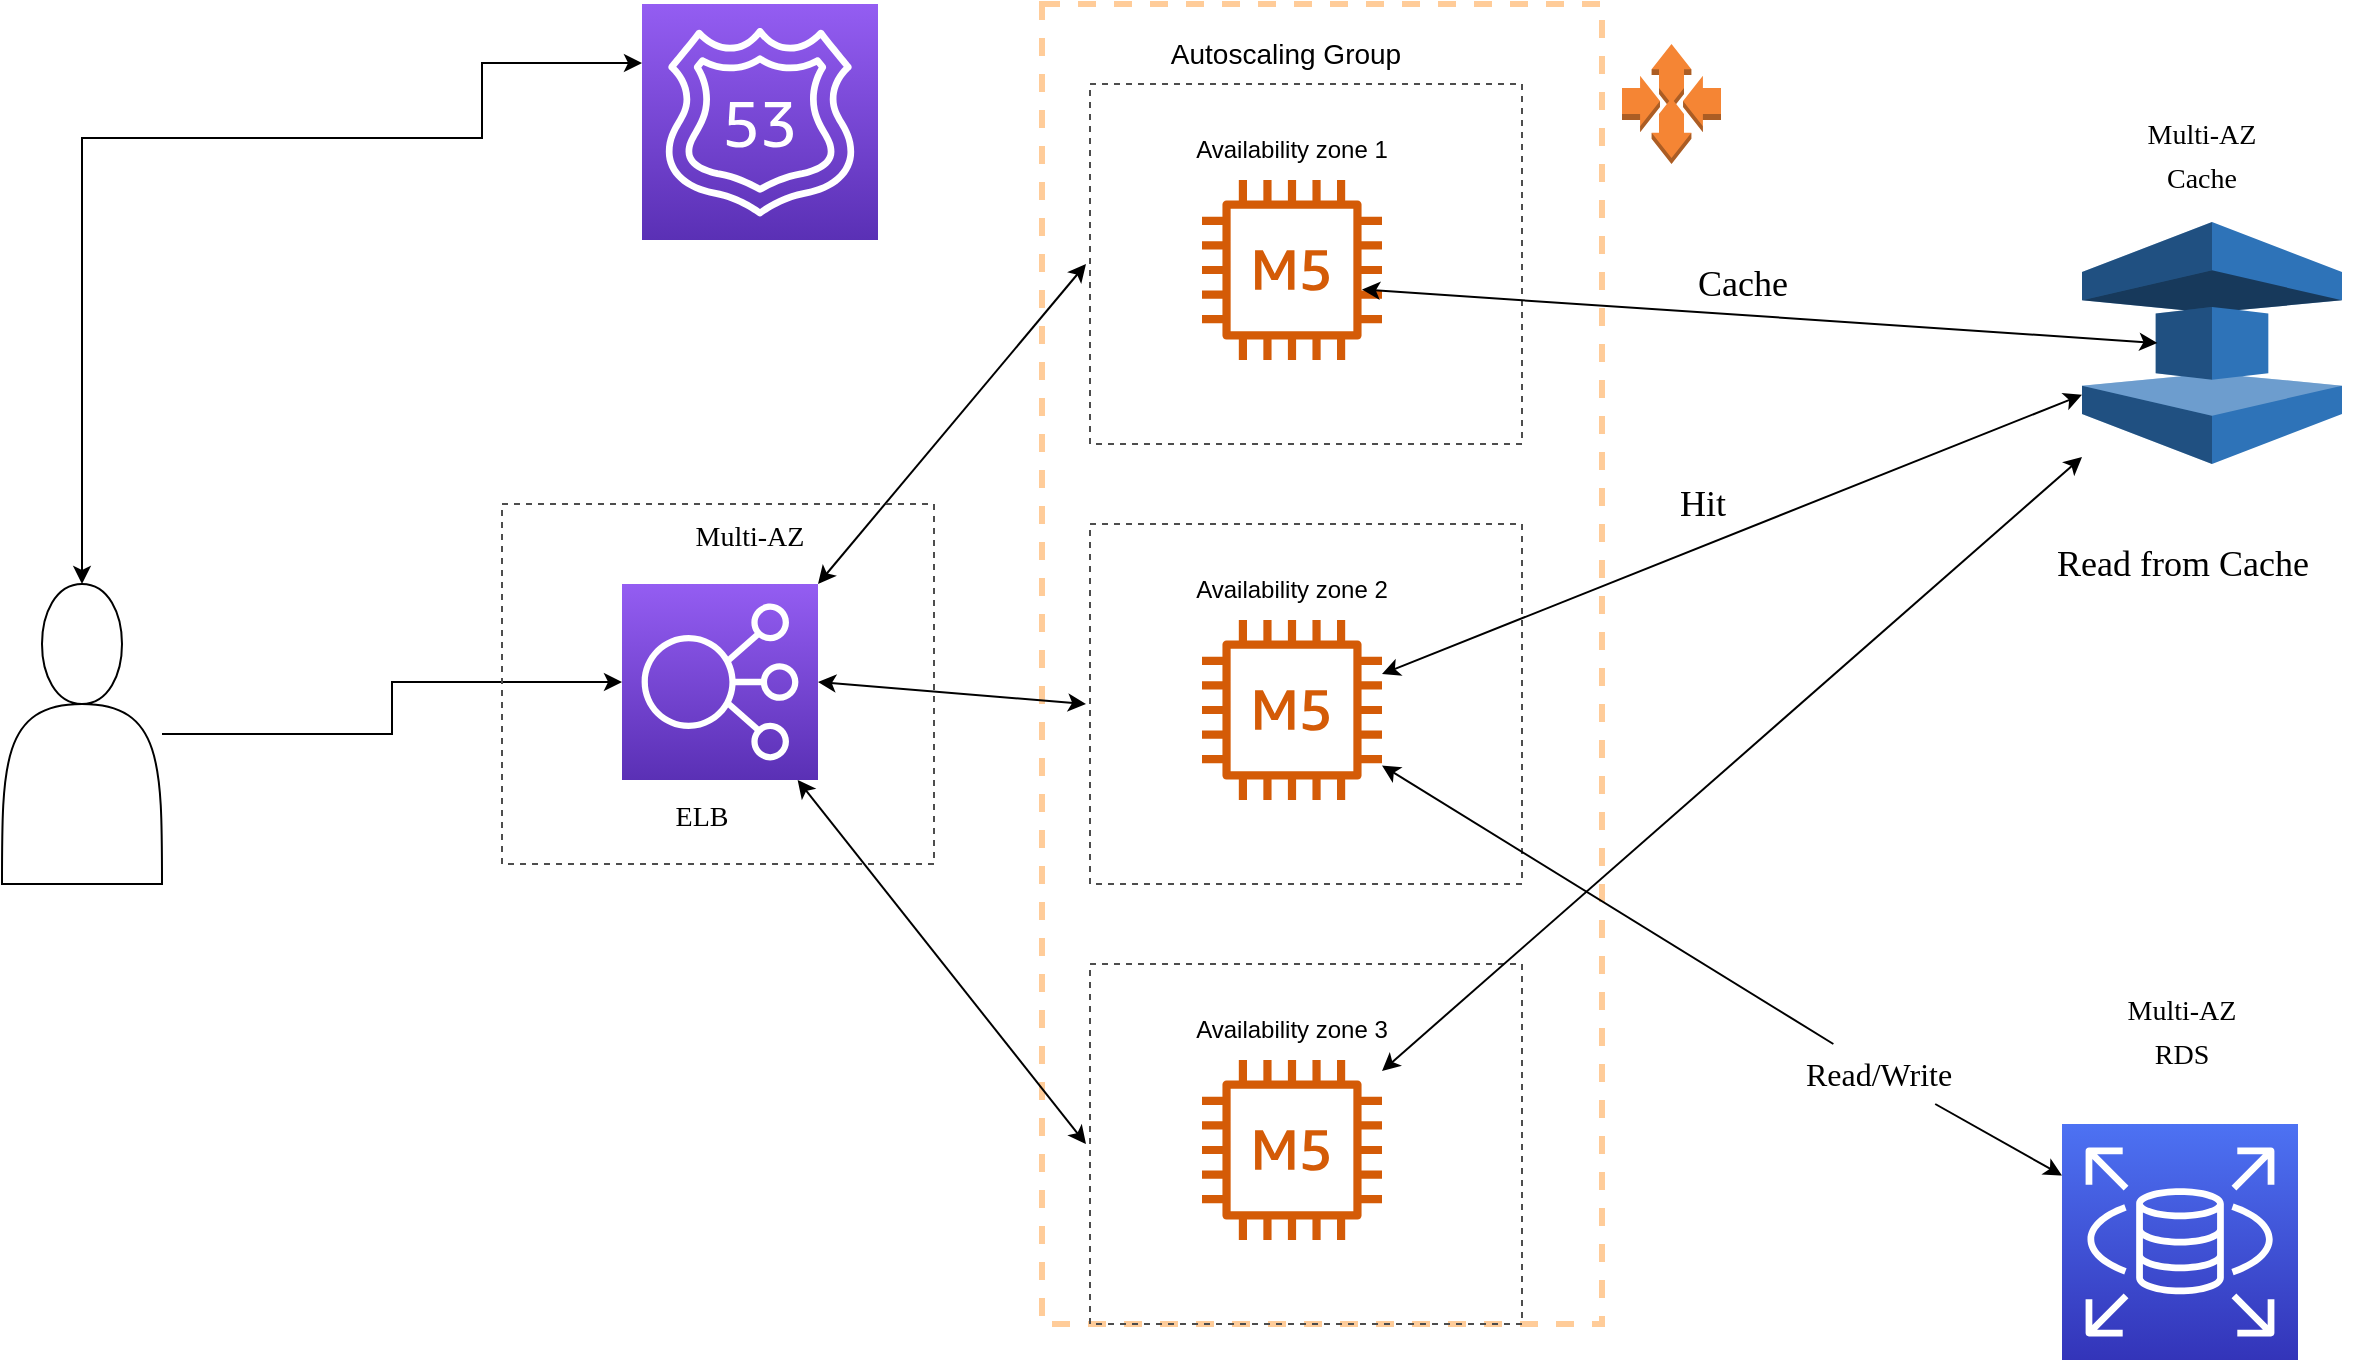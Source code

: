 <mxfile version="20.3.0" type="github">
  <diagram id="b_qfECKMN81AFjUQcwBE" name="Page-1">
    <mxGraphModel dx="2929" dy="1351" grid="1" gridSize="10" guides="1" tooltips="1" connect="1" arrows="1" fold="1" page="1" pageScale="1" pageWidth="827" pageHeight="1169" math="0" shadow="0">
      <root>
        <mxCell id="0" />
        <mxCell id="1" parent="0" />
        <mxCell id="_7zmqFTzkSrf0MBWX1QP-40" value="" style="rounded=0;whiteSpace=wrap;html=1;shadow=0;dashed=1;fillStyle=auto;strokeColor=#FFCC99;strokeWidth=3;fillColor=none;gradientColor=none;perimeterSpacing=3;" vertex="1" parent="1">
          <mxGeometry x="410" y="130" width="280" height="660" as="geometry" />
        </mxCell>
        <mxCell id="_7zmqFTzkSrf0MBWX1QP-34" value="" style="rounded=0;whiteSpace=wrap;html=1;shadow=0;dashed=1;fillStyle=auto;strokeColor=#4D4D4D;strokeWidth=1;fillColor=none;gradientColor=none;perimeterSpacing=2;" vertex="1" parent="1">
          <mxGeometry x="434" y="390" width="216" height="180" as="geometry" />
        </mxCell>
        <mxCell id="_7zmqFTzkSrf0MBWX1QP-1" value="" style="sketch=0;points=[[0,0,0],[0.25,0,0],[0.5,0,0],[0.75,0,0],[1,0,0],[0,1,0],[0.25,1,0],[0.5,1,0],[0.75,1,0],[1,1,0],[0,0.25,0],[0,0.5,0],[0,0.75,0],[1,0.25,0],[1,0.5,0],[1,0.75,0]];outlineConnect=0;fontColor=#232F3E;gradientColor=#945DF2;gradientDirection=north;fillColor=#5A30B5;strokeColor=#ffffff;dashed=0;verticalLabelPosition=bottom;verticalAlign=top;align=center;html=1;fontSize=12;fontStyle=0;aspect=fixed;shape=mxgraph.aws4.resourceIcon;resIcon=mxgraph.aws4.elastic_load_balancing;" vertex="1" parent="1">
          <mxGeometry x="200" y="420" width="98" height="98" as="geometry" />
        </mxCell>
        <mxCell id="_7zmqFTzkSrf0MBWX1QP-47" value="" style="edgeStyle=orthogonalEdgeStyle;rounded=0;orthogonalLoop=1;jettySize=auto;html=1;fontSize=10;" edge="1" parent="1" source="_7zmqFTzkSrf0MBWX1QP-2" target="_7zmqFTzkSrf0MBWX1QP-1">
          <mxGeometry relative="1" as="geometry" />
        </mxCell>
        <mxCell id="_7zmqFTzkSrf0MBWX1QP-2" value="" style="shape=actor;whiteSpace=wrap;html=1;" vertex="1" parent="1">
          <mxGeometry x="-110" y="420" width="80" height="150" as="geometry" />
        </mxCell>
        <mxCell id="_7zmqFTzkSrf0MBWX1QP-3" value="" style="sketch=0;points=[[0,0,0],[0.25,0,0],[0.5,0,0],[0.75,0,0],[1,0,0],[0,1,0],[0.25,1,0],[0.5,1,0],[0.75,1,0],[1,1,0],[0,0.25,0],[0,0.5,0],[0,0.75,0],[1,0.25,0],[1,0.5,0],[1,0.75,0]];outlineConnect=0;fontColor=#232F3E;gradientColor=#945DF2;gradientDirection=north;fillColor=#5A30B5;strokeColor=#ffffff;dashed=0;verticalLabelPosition=bottom;verticalAlign=top;align=center;html=1;fontSize=12;fontStyle=0;aspect=fixed;shape=mxgraph.aws4.resourceIcon;resIcon=mxgraph.aws4.route_53;" vertex="1" parent="1">
          <mxGeometry x="210" y="130" width="118" height="118" as="geometry" />
        </mxCell>
        <mxCell id="_7zmqFTzkSrf0MBWX1QP-25" value="" style="endArrow=classic;startArrow=classic;html=1;rounded=0;exitX=0.5;exitY=0;exitDx=0;exitDy=0;entryX=0;entryY=0.25;entryDx=0;entryDy=0;entryPerimeter=0;edgeStyle=orthogonalEdgeStyle;" edge="1" parent="1" source="_7zmqFTzkSrf0MBWX1QP-2" target="_7zmqFTzkSrf0MBWX1QP-3">
          <mxGeometry width="50" height="50" relative="1" as="geometry">
            <mxPoint x="400" y="370" as="sourcePoint" />
            <mxPoint x="450" y="320" as="targetPoint" />
            <Array as="points">
              <mxPoint x="130" y="197" />
            </Array>
          </mxGeometry>
        </mxCell>
        <mxCell id="_7zmqFTzkSrf0MBWX1QP-32" value="" style="sketch=0;outlineConnect=0;fontColor=#232F3E;gradientColor=none;fillColor=#D45B07;strokeColor=none;dashed=0;verticalLabelPosition=bottom;verticalAlign=top;align=center;html=1;fontSize=12;fontStyle=0;aspect=fixed;pointerEvents=1;shape=mxgraph.aws4.m5_instance;rounded=0;shadow=0;fillStyle=auto;strokeWidth=2;" vertex="1" parent="1">
          <mxGeometry x="490" y="438" width="90" height="90" as="geometry" />
        </mxCell>
        <mxCell id="_7zmqFTzkSrf0MBWX1QP-36" value="" style="endArrow=classic;startArrow=classic;html=1;rounded=0;entryX=0;entryY=0.5;entryDx=0;entryDy=0;exitX=1;exitY=0.5;exitDx=0;exitDy=0;exitPerimeter=0;" edge="1" parent="1" source="_7zmqFTzkSrf0MBWX1QP-1" target="_7zmqFTzkSrf0MBWX1QP-34">
          <mxGeometry width="50" height="50" relative="1" as="geometry">
            <mxPoint x="338" y="380" as="sourcePoint" />
            <mxPoint x="388" y="330" as="targetPoint" />
          </mxGeometry>
        </mxCell>
        <mxCell id="_7zmqFTzkSrf0MBWX1QP-38" value="" style="endArrow=classic;startArrow=classic;html=1;rounded=0;entryX=0;entryY=0.5;entryDx=0;entryDy=0;exitX=1;exitY=0;exitDx=0;exitDy=0;exitPerimeter=0;" edge="1" parent="1" source="_7zmqFTzkSrf0MBWX1QP-1" target="_7zmqFTzkSrf0MBWX1QP-48">
          <mxGeometry width="50" height="50" relative="1" as="geometry">
            <mxPoint x="338" y="428" as="sourcePoint" />
            <mxPoint x="428" y="300" as="targetPoint" />
          </mxGeometry>
        </mxCell>
        <mxCell id="_7zmqFTzkSrf0MBWX1QP-41" value="&lt;font style=&quot;font-size: 14px;&quot;&gt;Autoscaling Group&lt;/font&gt;" style="text;html=1;strokeColor=none;fillColor=none;align=center;verticalAlign=middle;whiteSpace=wrap;rounded=0;shadow=0;dashed=1;fillStyle=auto;strokeWidth=4;" vertex="1" parent="1">
          <mxGeometry x="470.75" y="140" width="122" height="30" as="geometry" />
        </mxCell>
        <mxCell id="_7zmqFTzkSrf0MBWX1QP-46" value="&lt;font style=&quot;font-size: 12px;&quot;&gt;Availability zone 2&lt;/font&gt;" style="text;html=1;strokeColor=none;fillColor=none;align=center;verticalAlign=middle;whiteSpace=wrap;rounded=0;shadow=0;dashed=1;fillStyle=auto;strokeWidth=4;" vertex="1" parent="1">
          <mxGeometry x="477.25" y="408" width="115.5" height="30" as="geometry" />
        </mxCell>
        <mxCell id="_7zmqFTzkSrf0MBWX1QP-48" value="" style="rounded=0;whiteSpace=wrap;html=1;shadow=0;dashed=1;fillStyle=auto;strokeColor=#4D4D4D;strokeWidth=1;fillColor=none;gradientColor=none;perimeterSpacing=2;" vertex="1" parent="1">
          <mxGeometry x="434" y="170" width="216" height="180" as="geometry" />
        </mxCell>
        <mxCell id="_7zmqFTzkSrf0MBWX1QP-49" value="" style="sketch=0;outlineConnect=0;fontColor=#232F3E;gradientColor=none;fillColor=#D45B07;strokeColor=none;dashed=0;verticalLabelPosition=bottom;verticalAlign=top;align=center;html=1;fontSize=12;fontStyle=0;aspect=fixed;pointerEvents=1;shape=mxgraph.aws4.m5_instance;rounded=0;shadow=0;fillStyle=auto;strokeWidth=2;" vertex="1" parent="1">
          <mxGeometry x="490" y="218" width="90" height="90" as="geometry" />
        </mxCell>
        <mxCell id="_7zmqFTzkSrf0MBWX1QP-50" value="&lt;font style=&quot;font-size: 12px;&quot;&gt;Availability zone 1&lt;/font&gt;" style="text;html=1;strokeColor=none;fillColor=none;align=center;verticalAlign=middle;whiteSpace=wrap;rounded=0;shadow=0;dashed=1;fillStyle=auto;strokeWidth=4;" vertex="1" parent="1">
          <mxGeometry x="477.25" y="188" width="115.5" height="30" as="geometry" />
        </mxCell>
        <mxCell id="_7zmqFTzkSrf0MBWX1QP-51" value="" style="rounded=0;whiteSpace=wrap;html=1;shadow=0;dashed=1;fillStyle=auto;strokeColor=#4D4D4D;strokeWidth=1;fillColor=none;gradientColor=none;perimeterSpacing=2;" vertex="1" parent="1">
          <mxGeometry x="434" y="610" width="216" height="180" as="geometry" />
        </mxCell>
        <mxCell id="_7zmqFTzkSrf0MBWX1QP-52" value="" style="sketch=0;outlineConnect=0;fontColor=#232F3E;gradientColor=none;fillColor=#D45B07;strokeColor=none;dashed=0;verticalLabelPosition=bottom;verticalAlign=top;align=center;html=1;fontSize=12;fontStyle=0;aspect=fixed;pointerEvents=1;shape=mxgraph.aws4.m5_instance;rounded=0;shadow=0;fillStyle=auto;strokeWidth=2;" vertex="1" parent="1">
          <mxGeometry x="490" y="658" width="90" height="90" as="geometry" />
        </mxCell>
        <mxCell id="_7zmqFTzkSrf0MBWX1QP-53" value="&lt;font style=&quot;font-size: 12px;&quot;&gt;Availability zone 3&lt;/font&gt;" style="text;html=1;strokeColor=none;fillColor=none;align=center;verticalAlign=middle;whiteSpace=wrap;rounded=0;shadow=0;dashed=1;fillStyle=auto;strokeWidth=4;" vertex="1" parent="1">
          <mxGeometry x="477.25" y="628" width="115.5" height="30" as="geometry" />
        </mxCell>
        <mxCell id="_7zmqFTzkSrf0MBWX1QP-54" value="" style="endArrow=classic;startArrow=classic;html=1;rounded=0;entryX=0;entryY=0.5;entryDx=0;entryDy=0;" edge="1" parent="1" source="_7zmqFTzkSrf0MBWX1QP-1" target="_7zmqFTzkSrf0MBWX1QP-51">
          <mxGeometry width="50" height="50" relative="1" as="geometry">
            <mxPoint x="348.0" y="476.5" as="sourcePoint" />
            <mxPoint x="442.0" y="490" as="targetPoint" />
          </mxGeometry>
        </mxCell>
        <mxCell id="_7zmqFTzkSrf0MBWX1QP-56" value="" style="sketch=0;points=[[0,0,0],[0.25,0,0],[0.5,0,0],[0.75,0,0],[1,0,0],[0,1,0],[0.25,1,0],[0.5,1,0],[0.75,1,0],[1,1,0],[0,0.25,0],[0,0.5,0],[0,0.75,0],[1,0.25,0],[1,0.5,0],[1,0.75,0]];outlineConnect=0;fontColor=#232F3E;gradientColor=#4D72F3;gradientDirection=north;fillColor=#3334B9;strokeColor=#ffffff;dashed=0;verticalLabelPosition=bottom;verticalAlign=top;align=center;html=1;fontSize=12;fontStyle=0;aspect=fixed;shape=mxgraph.aws4.resourceIcon;resIcon=mxgraph.aws4.rds;rounded=0;shadow=0;fillStyle=auto;strokeWidth=2;" vertex="1" parent="1">
          <mxGeometry x="920" y="690" width="118" height="118" as="geometry" />
        </mxCell>
        <mxCell id="_7zmqFTzkSrf0MBWX1QP-61" value="" style="outlineConnect=0;dashed=0;verticalLabelPosition=bottom;verticalAlign=top;align=center;html=1;shape=mxgraph.aws3.elasticache;fillColor=#2E73B8;gradientColor=none;rounded=0;shadow=0;fillStyle=auto;strokeColor=#FFCC99;strokeWidth=2;fontFamily=Verdana;fontSize=18;" vertex="1" parent="1">
          <mxGeometry x="930" y="239" width="130" height="121" as="geometry" />
        </mxCell>
        <mxCell id="_7zmqFTzkSrf0MBWX1QP-62" value="" style="endArrow=classic;startArrow=none;html=1;rounded=0;fontFamily=Verdana;fontSize=18;" edge="1" parent="1" source="_7zmqFTzkSrf0MBWX1QP-59" target="_7zmqFTzkSrf0MBWX1QP-56">
          <mxGeometry width="50" height="50" relative="1" as="geometry">
            <mxPoint x="680" y="570" as="sourcePoint" />
            <mxPoint x="730" y="520" as="targetPoint" />
          </mxGeometry>
        </mxCell>
        <mxCell id="_7zmqFTzkSrf0MBWX1QP-68" value="" style="endArrow=classic;startArrow=classic;html=1;rounded=0;fontFamily=Verdana;fontSize=18;" edge="1" parent="1" source="_7zmqFTzkSrf0MBWX1QP-52" target="_7zmqFTzkSrf0MBWX1QP-61">
          <mxGeometry width="50" height="50" relative="1" as="geometry">
            <mxPoint x="680" y="570" as="sourcePoint" />
            <mxPoint x="730" y="520" as="targetPoint" />
          </mxGeometry>
        </mxCell>
        <mxCell id="_7zmqFTzkSrf0MBWX1QP-70" value="" style="endArrow=classic;startArrow=classic;html=1;rounded=0;fontFamily=Verdana;fontSize=18;" edge="1" parent="1" source="_7zmqFTzkSrf0MBWX1QP-32" target="_7zmqFTzkSrf0MBWX1QP-61">
          <mxGeometry width="50" height="50" relative="1" as="geometry">
            <mxPoint x="680" y="570" as="sourcePoint" />
            <mxPoint x="730" y="520" as="targetPoint" />
          </mxGeometry>
        </mxCell>
        <mxCell id="_7zmqFTzkSrf0MBWX1QP-71" value="" style="endArrow=classic;startArrow=classic;html=1;rounded=0;entryX=0.29;entryY=0.5;entryDx=0;entryDy=0;exitX=1;exitY=0.75;exitDx=0;exitDy=0;exitPerimeter=0;entryPerimeter=0;" edge="1" parent="1" target="_7zmqFTzkSrf0MBWX1QP-61">
          <mxGeometry width="50" height="50" relative="1" as="geometry">
            <mxPoint x="570.0" y="272.75" as="sourcePoint" />
            <mxPoint x="664.0" y="286.25" as="targetPoint" />
          </mxGeometry>
        </mxCell>
        <mxCell id="_7zmqFTzkSrf0MBWX1QP-59" value="&lt;font size=&quot;3&quot; face=&quot;Verdana&quot;&gt;Read/Write&amp;nbsp;&lt;/font&gt;" style="text;html=1;align=center;verticalAlign=middle;resizable=0;points=[];autosize=1;strokeColor=none;fillColor=none;fontSize=12;" vertex="1" parent="1">
          <mxGeometry x="770" y="650" width="120" height="30" as="geometry" />
        </mxCell>
        <mxCell id="_7zmqFTzkSrf0MBWX1QP-72" value="" style="endArrow=none;startArrow=classic;html=1;rounded=0;fontFamily=Verdana;fontSize=18;" edge="1" parent="1" source="_7zmqFTzkSrf0MBWX1QP-32" target="_7zmqFTzkSrf0MBWX1QP-59">
          <mxGeometry width="50" height="50" relative="1" as="geometry">
            <mxPoint x="580" y="510.737" as="sourcePoint" />
            <mxPoint x="960" y="744.961" as="targetPoint" />
          </mxGeometry>
        </mxCell>
        <mxCell id="_7zmqFTzkSrf0MBWX1QP-74" value="Cache" style="text;html=1;align=center;verticalAlign=middle;resizable=0;points=[];autosize=1;strokeColor=none;fillColor=none;fontSize=18;fontFamily=Verdana;" vertex="1" parent="1">
          <mxGeometry x="720" y="250" width="80" height="40" as="geometry" />
        </mxCell>
        <mxCell id="_7zmqFTzkSrf0MBWX1QP-75" value="Hit" style="text;html=1;align=center;verticalAlign=middle;resizable=0;points=[];autosize=1;strokeColor=none;fillColor=none;fontSize=18;fontFamily=Verdana;" vertex="1" parent="1">
          <mxGeometry x="715" y="360" width="50" height="40" as="geometry" />
        </mxCell>
        <mxCell id="_7zmqFTzkSrf0MBWX1QP-76" value="Read from Cache" style="text;html=1;align=center;verticalAlign=middle;resizable=0;points=[];autosize=1;strokeColor=none;fillColor=none;fontSize=18;fontFamily=Verdana;" vertex="1" parent="1">
          <mxGeometry x="890" y="390" width="180" height="40" as="geometry" />
        </mxCell>
        <mxCell id="_7zmqFTzkSrf0MBWX1QP-77" value="" style="outlineConnect=0;dashed=0;verticalLabelPosition=bottom;verticalAlign=top;align=center;html=1;shape=mxgraph.aws3.auto_scaling;fillColor=#F58534;gradientColor=none;rounded=0;shadow=0;fillStyle=auto;strokeColor=#FFCC99;strokeWidth=2;fontFamily=Verdana;fontSize=18;" vertex="1" parent="1">
          <mxGeometry x="700" y="150" width="49.5" height="60" as="geometry" />
        </mxCell>
        <mxCell id="_7zmqFTzkSrf0MBWX1QP-79" value="" style="rounded=0;whiteSpace=wrap;html=1;shadow=0;dashed=1;fillStyle=auto;strokeColor=#4D4D4D;strokeWidth=1;fillColor=none;gradientColor=none;perimeterSpacing=2;" vertex="1" parent="1">
          <mxGeometry x="140" y="380" width="216" height="180" as="geometry" />
        </mxCell>
        <mxCell id="_7zmqFTzkSrf0MBWX1QP-81" value="&lt;font style=&quot;font-size: 14px;&quot;&gt;ELB&lt;/font&gt;" style="text;html=1;strokeColor=none;fillColor=none;align=center;verticalAlign=middle;whiteSpace=wrap;rounded=0;shadow=0;dashed=1;fillStyle=auto;strokeWidth=3;fontFamily=Verdana;fontSize=18;" vertex="1" parent="1">
          <mxGeometry x="210" y="520" width="60" height="30" as="geometry" />
        </mxCell>
        <mxCell id="_7zmqFTzkSrf0MBWX1QP-82" value="&lt;font style=&quot;font-size: 14px;&quot;&gt;Multi-AZ&lt;/font&gt;" style="text;html=1;strokeColor=none;fillColor=none;align=center;verticalAlign=middle;whiteSpace=wrap;rounded=0;shadow=0;dashed=1;fillStyle=auto;strokeWidth=3;fontFamily=Verdana;fontSize=18;" vertex="1" parent="1">
          <mxGeometry x="218" y="380" width="92" height="30" as="geometry" />
        </mxCell>
        <mxCell id="_7zmqFTzkSrf0MBWX1QP-83" value="&lt;font style=&quot;font-size: 14px;&quot;&gt;Multi-AZ&lt;br&gt;Cache&lt;/font&gt;" style="text;html=1;strokeColor=none;fillColor=none;align=center;verticalAlign=middle;whiteSpace=wrap;rounded=0;shadow=0;dashed=1;fillStyle=auto;strokeWidth=3;fontFamily=Verdana;fontSize=18;" vertex="1" parent="1">
          <mxGeometry x="920" y="190" width="140" height="30" as="geometry" />
        </mxCell>
        <mxCell id="_7zmqFTzkSrf0MBWX1QP-84" value="&lt;font style=&quot;font-size: 14px;&quot;&gt;Multi-AZ&lt;br&gt;RDS&lt;br&gt;&lt;/font&gt;" style="text;html=1;strokeColor=none;fillColor=none;align=center;verticalAlign=middle;whiteSpace=wrap;rounded=0;shadow=0;dashed=1;fillStyle=auto;strokeWidth=3;fontFamily=Verdana;fontSize=18;" vertex="1" parent="1">
          <mxGeometry x="910" y="628" width="140" height="30" as="geometry" />
        </mxCell>
      </root>
    </mxGraphModel>
  </diagram>
</mxfile>
